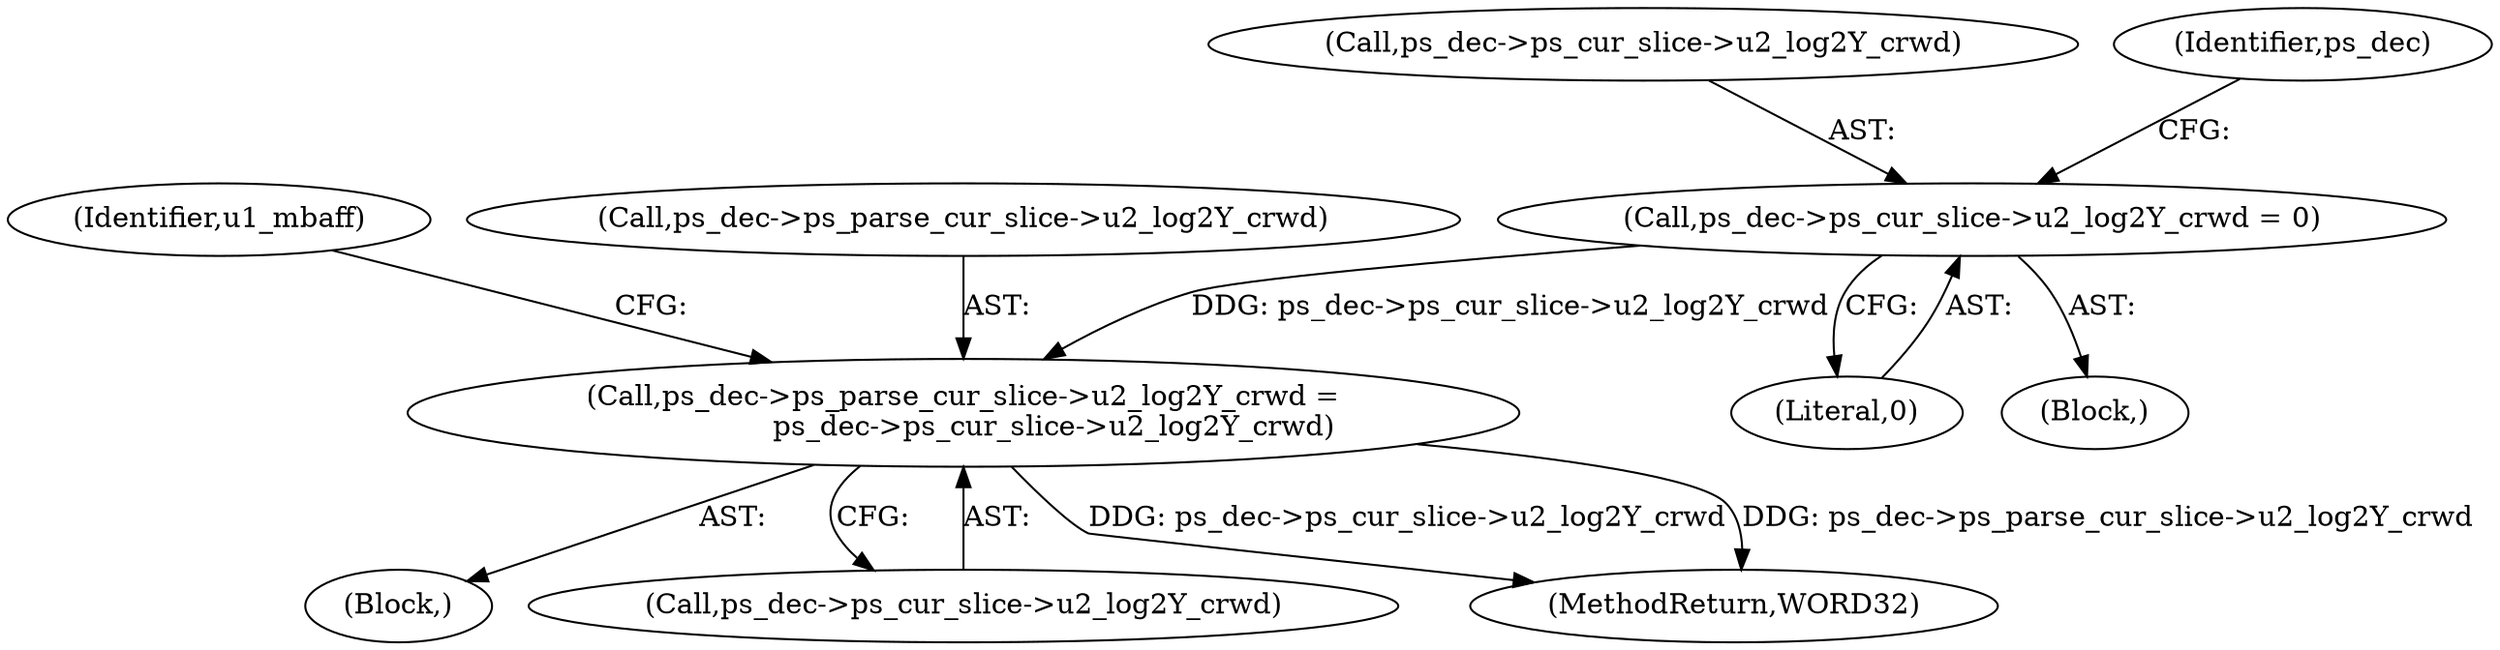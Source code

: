digraph "0_Android_943323f1d9d3dd5c2634deb26cbe72343ca6b3db_2@pointer" {
"1000679" [label="(Call,ps_dec->ps_cur_slice->u2_log2Y_crwd = 0)"];
"1000693" [label="(Call,ps_dec->ps_parse_cur_slice->u2_log2Y_crwd =\n                    ps_dec->ps_cur_slice->u2_log2Y_crwd)"];
"1000121" [label="(Block,)"];
"1000699" [label="(Call,ps_dec->ps_cur_slice->u2_log2Y_crwd)"];
"1000685" [label="(Literal,0)"];
"1000679" [label="(Call,ps_dec->ps_cur_slice->u2_log2Y_crwd = 0)"];
"1000693" [label="(Call,ps_dec->ps_parse_cur_slice->u2_log2Y_crwd =\n                    ps_dec->ps_cur_slice->u2_log2Y_crwd)"];
"1000678" [label="(Block,)"];
"1000706" [label="(Identifier,u1_mbaff)"];
"1000680" [label="(Call,ps_dec->ps_cur_slice->u2_log2Y_crwd)"];
"1000694" [label="(Call,ps_dec->ps_parse_cur_slice->u2_log2Y_crwd)"];
"1000688" [label="(Identifier,ps_dec)"];
"1001025" [label="(MethodReturn,WORD32)"];
"1000679" -> "1000678"  [label="AST: "];
"1000679" -> "1000685"  [label="CFG: "];
"1000680" -> "1000679"  [label="AST: "];
"1000685" -> "1000679"  [label="AST: "];
"1000688" -> "1000679"  [label="CFG: "];
"1000679" -> "1000693"  [label="DDG: ps_dec->ps_cur_slice->u2_log2Y_crwd"];
"1000693" -> "1000121"  [label="AST: "];
"1000693" -> "1000699"  [label="CFG: "];
"1000694" -> "1000693"  [label="AST: "];
"1000699" -> "1000693"  [label="AST: "];
"1000706" -> "1000693"  [label="CFG: "];
"1000693" -> "1001025"  [label="DDG: ps_dec->ps_cur_slice->u2_log2Y_crwd"];
"1000693" -> "1001025"  [label="DDG: ps_dec->ps_parse_cur_slice->u2_log2Y_crwd"];
}
